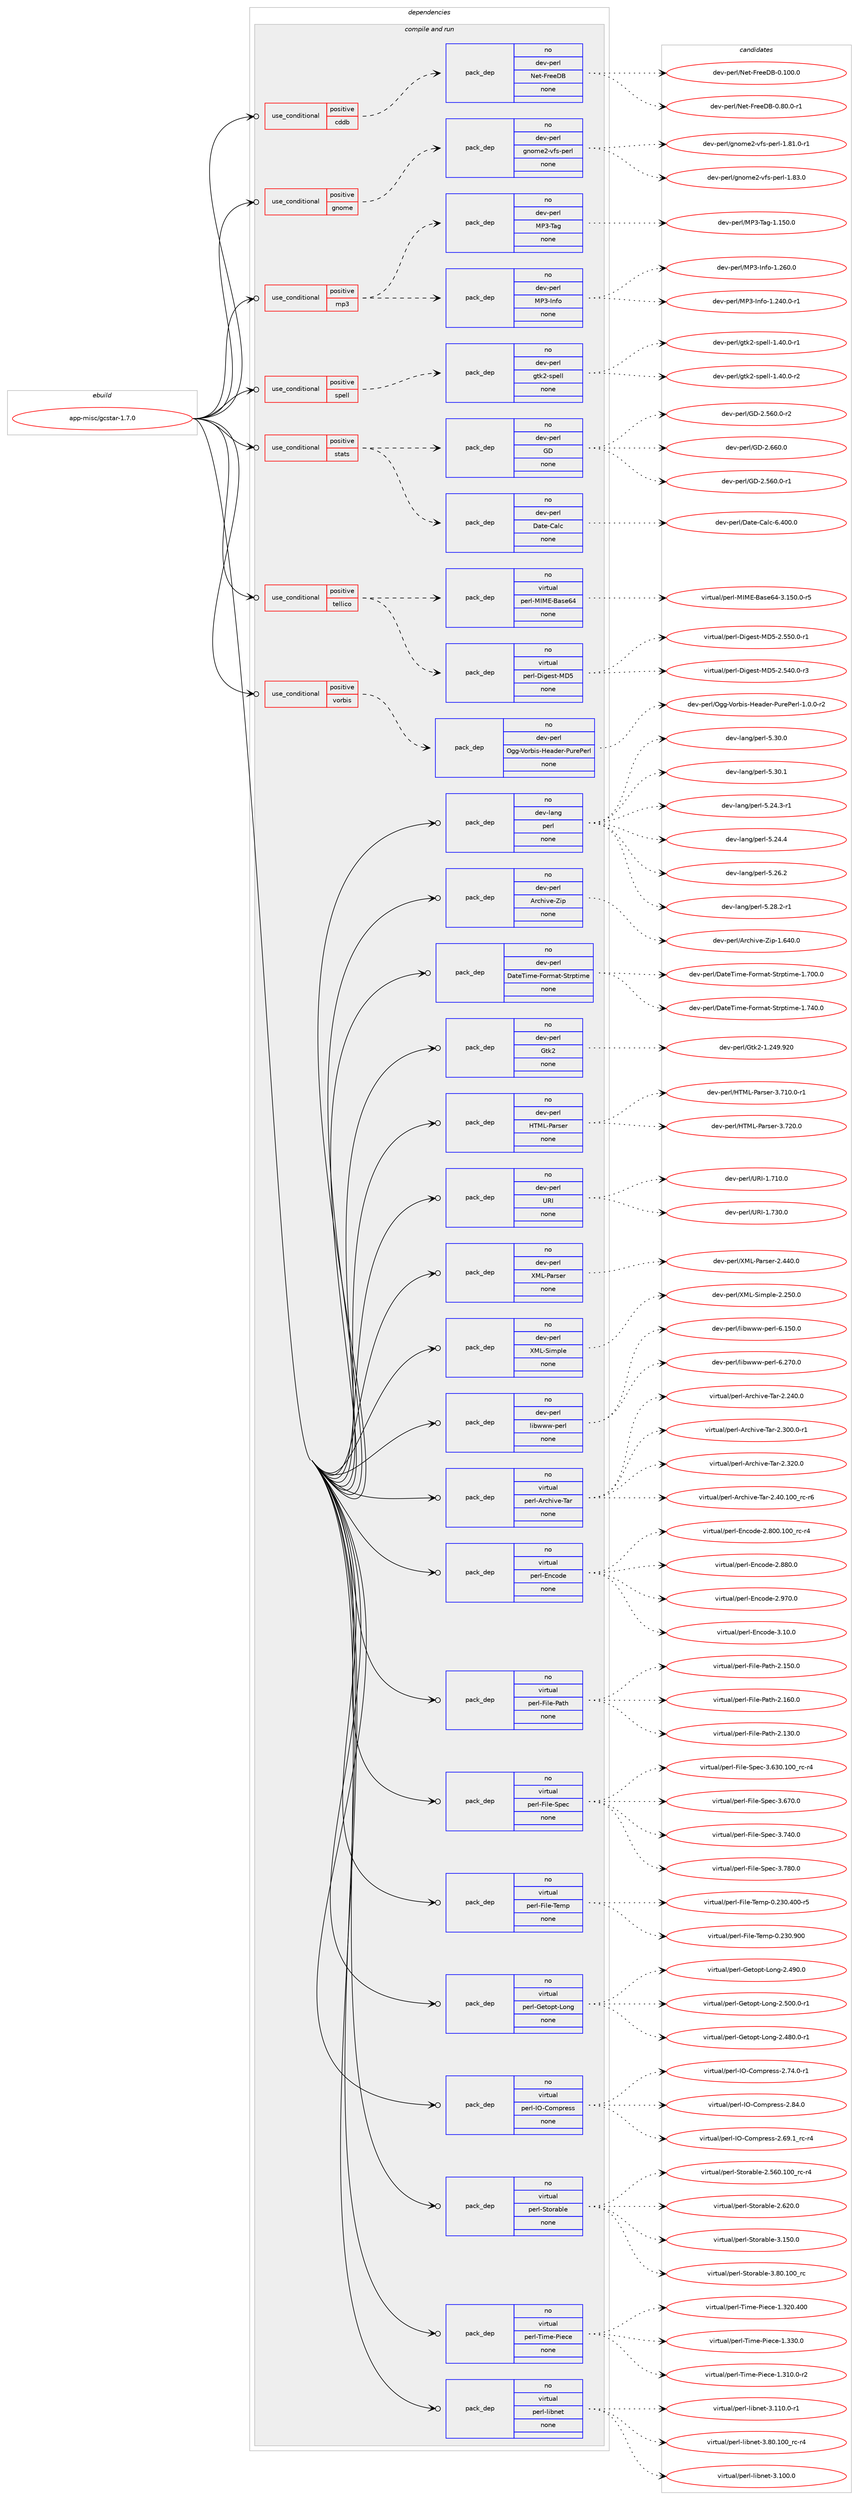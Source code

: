digraph prolog {

# *************
# Graph options
# *************

newrank=true;
concentrate=true;
compound=true;
graph [rankdir=LR,fontname=Helvetica,fontsize=10,ranksep=1.5];#, ranksep=2.5, nodesep=0.2];
edge  [arrowhead=vee];
node  [fontname=Helvetica,fontsize=10];

# **********
# The ebuild
# **********

subgraph cluster_leftcol {
color=gray;
rank=same;
label=<<i>ebuild</i>>;
id [label="app-misc/gcstar-1.7.0", color=red, width=4, href="../app-misc/gcstar-1.7.0.svg"];
}

# ****************
# The dependencies
# ****************

subgraph cluster_midcol {
color=gray;
label=<<i>dependencies</i>>;
subgraph cluster_compile {
fillcolor="#eeeeee";
style=filled;
label=<<i>compile</i>>;
}
subgraph cluster_compileandrun {
fillcolor="#eeeeee";
style=filled;
label=<<i>compile and run</i>>;
subgraph cond119023 {
dependency498446 [label=<<TABLE BORDER="0" CELLBORDER="1" CELLSPACING="0" CELLPADDING="4"><TR><TD ROWSPAN="3" CELLPADDING="10">use_conditional</TD></TR><TR><TD>positive</TD></TR><TR><TD>cddb</TD></TR></TABLE>>, shape=none, color=red];
subgraph pack370422 {
dependency498447 [label=<<TABLE BORDER="0" CELLBORDER="1" CELLSPACING="0" CELLPADDING="4" WIDTH="220"><TR><TD ROWSPAN="6" CELLPADDING="30">pack_dep</TD></TR><TR><TD WIDTH="110">no</TD></TR><TR><TD>dev-perl</TD></TR><TR><TD>Net-FreeDB</TD></TR><TR><TD>none</TD></TR><TR><TD></TD></TR></TABLE>>, shape=none, color=blue];
}
dependency498446:e -> dependency498447:w [weight=20,style="dashed",arrowhead="vee"];
}
id:e -> dependency498446:w [weight=20,style="solid",arrowhead="odotvee"];
subgraph cond119024 {
dependency498448 [label=<<TABLE BORDER="0" CELLBORDER="1" CELLSPACING="0" CELLPADDING="4"><TR><TD ROWSPAN="3" CELLPADDING="10">use_conditional</TD></TR><TR><TD>positive</TD></TR><TR><TD>gnome</TD></TR></TABLE>>, shape=none, color=red];
subgraph pack370423 {
dependency498449 [label=<<TABLE BORDER="0" CELLBORDER="1" CELLSPACING="0" CELLPADDING="4" WIDTH="220"><TR><TD ROWSPAN="6" CELLPADDING="30">pack_dep</TD></TR><TR><TD WIDTH="110">no</TD></TR><TR><TD>dev-perl</TD></TR><TR><TD>gnome2-vfs-perl</TD></TR><TR><TD>none</TD></TR><TR><TD></TD></TR></TABLE>>, shape=none, color=blue];
}
dependency498448:e -> dependency498449:w [weight=20,style="dashed",arrowhead="vee"];
}
id:e -> dependency498448:w [weight=20,style="solid",arrowhead="odotvee"];
subgraph cond119025 {
dependency498450 [label=<<TABLE BORDER="0" CELLBORDER="1" CELLSPACING="0" CELLPADDING="4"><TR><TD ROWSPAN="3" CELLPADDING="10">use_conditional</TD></TR><TR><TD>positive</TD></TR><TR><TD>mp3</TD></TR></TABLE>>, shape=none, color=red];
subgraph pack370424 {
dependency498451 [label=<<TABLE BORDER="0" CELLBORDER="1" CELLSPACING="0" CELLPADDING="4" WIDTH="220"><TR><TD ROWSPAN="6" CELLPADDING="30">pack_dep</TD></TR><TR><TD WIDTH="110">no</TD></TR><TR><TD>dev-perl</TD></TR><TR><TD>MP3-Info</TD></TR><TR><TD>none</TD></TR><TR><TD></TD></TR></TABLE>>, shape=none, color=blue];
}
dependency498450:e -> dependency498451:w [weight=20,style="dashed",arrowhead="vee"];
subgraph pack370425 {
dependency498452 [label=<<TABLE BORDER="0" CELLBORDER="1" CELLSPACING="0" CELLPADDING="4" WIDTH="220"><TR><TD ROWSPAN="6" CELLPADDING="30">pack_dep</TD></TR><TR><TD WIDTH="110">no</TD></TR><TR><TD>dev-perl</TD></TR><TR><TD>MP3-Tag</TD></TR><TR><TD>none</TD></TR><TR><TD></TD></TR></TABLE>>, shape=none, color=blue];
}
dependency498450:e -> dependency498452:w [weight=20,style="dashed",arrowhead="vee"];
}
id:e -> dependency498450:w [weight=20,style="solid",arrowhead="odotvee"];
subgraph cond119026 {
dependency498453 [label=<<TABLE BORDER="0" CELLBORDER="1" CELLSPACING="0" CELLPADDING="4"><TR><TD ROWSPAN="3" CELLPADDING="10">use_conditional</TD></TR><TR><TD>positive</TD></TR><TR><TD>spell</TD></TR></TABLE>>, shape=none, color=red];
subgraph pack370426 {
dependency498454 [label=<<TABLE BORDER="0" CELLBORDER="1" CELLSPACING="0" CELLPADDING="4" WIDTH="220"><TR><TD ROWSPAN="6" CELLPADDING="30">pack_dep</TD></TR><TR><TD WIDTH="110">no</TD></TR><TR><TD>dev-perl</TD></TR><TR><TD>gtk2-spell</TD></TR><TR><TD>none</TD></TR><TR><TD></TD></TR></TABLE>>, shape=none, color=blue];
}
dependency498453:e -> dependency498454:w [weight=20,style="dashed",arrowhead="vee"];
}
id:e -> dependency498453:w [weight=20,style="solid",arrowhead="odotvee"];
subgraph cond119027 {
dependency498455 [label=<<TABLE BORDER="0" CELLBORDER="1" CELLSPACING="0" CELLPADDING="4"><TR><TD ROWSPAN="3" CELLPADDING="10">use_conditional</TD></TR><TR><TD>positive</TD></TR><TR><TD>stats</TD></TR></TABLE>>, shape=none, color=red];
subgraph pack370427 {
dependency498456 [label=<<TABLE BORDER="0" CELLBORDER="1" CELLSPACING="0" CELLPADDING="4" WIDTH="220"><TR><TD ROWSPAN="6" CELLPADDING="30">pack_dep</TD></TR><TR><TD WIDTH="110">no</TD></TR><TR><TD>dev-perl</TD></TR><TR><TD>Date-Calc</TD></TR><TR><TD>none</TD></TR><TR><TD></TD></TR></TABLE>>, shape=none, color=blue];
}
dependency498455:e -> dependency498456:w [weight=20,style="dashed",arrowhead="vee"];
subgraph pack370428 {
dependency498457 [label=<<TABLE BORDER="0" CELLBORDER="1" CELLSPACING="0" CELLPADDING="4" WIDTH="220"><TR><TD ROWSPAN="6" CELLPADDING="30">pack_dep</TD></TR><TR><TD WIDTH="110">no</TD></TR><TR><TD>dev-perl</TD></TR><TR><TD>GD</TD></TR><TR><TD>none</TD></TR><TR><TD></TD></TR></TABLE>>, shape=none, color=blue];
}
dependency498455:e -> dependency498457:w [weight=20,style="dashed",arrowhead="vee"];
}
id:e -> dependency498455:w [weight=20,style="solid",arrowhead="odotvee"];
subgraph cond119028 {
dependency498458 [label=<<TABLE BORDER="0" CELLBORDER="1" CELLSPACING="0" CELLPADDING="4"><TR><TD ROWSPAN="3" CELLPADDING="10">use_conditional</TD></TR><TR><TD>positive</TD></TR><TR><TD>tellico</TD></TR></TABLE>>, shape=none, color=red];
subgraph pack370429 {
dependency498459 [label=<<TABLE BORDER="0" CELLBORDER="1" CELLSPACING="0" CELLPADDING="4" WIDTH="220"><TR><TD ROWSPAN="6" CELLPADDING="30">pack_dep</TD></TR><TR><TD WIDTH="110">no</TD></TR><TR><TD>virtual</TD></TR><TR><TD>perl-Digest-MD5</TD></TR><TR><TD>none</TD></TR><TR><TD></TD></TR></TABLE>>, shape=none, color=blue];
}
dependency498458:e -> dependency498459:w [weight=20,style="dashed",arrowhead="vee"];
subgraph pack370430 {
dependency498460 [label=<<TABLE BORDER="0" CELLBORDER="1" CELLSPACING="0" CELLPADDING="4" WIDTH="220"><TR><TD ROWSPAN="6" CELLPADDING="30">pack_dep</TD></TR><TR><TD WIDTH="110">no</TD></TR><TR><TD>virtual</TD></TR><TR><TD>perl-MIME-Base64</TD></TR><TR><TD>none</TD></TR><TR><TD></TD></TR></TABLE>>, shape=none, color=blue];
}
dependency498458:e -> dependency498460:w [weight=20,style="dashed",arrowhead="vee"];
}
id:e -> dependency498458:w [weight=20,style="solid",arrowhead="odotvee"];
subgraph cond119029 {
dependency498461 [label=<<TABLE BORDER="0" CELLBORDER="1" CELLSPACING="0" CELLPADDING="4"><TR><TD ROWSPAN="3" CELLPADDING="10">use_conditional</TD></TR><TR><TD>positive</TD></TR><TR><TD>vorbis</TD></TR></TABLE>>, shape=none, color=red];
subgraph pack370431 {
dependency498462 [label=<<TABLE BORDER="0" CELLBORDER="1" CELLSPACING="0" CELLPADDING="4" WIDTH="220"><TR><TD ROWSPAN="6" CELLPADDING="30">pack_dep</TD></TR><TR><TD WIDTH="110">no</TD></TR><TR><TD>dev-perl</TD></TR><TR><TD>Ogg-Vorbis-Header-PurePerl</TD></TR><TR><TD>none</TD></TR><TR><TD></TD></TR></TABLE>>, shape=none, color=blue];
}
dependency498461:e -> dependency498462:w [weight=20,style="dashed",arrowhead="vee"];
}
id:e -> dependency498461:w [weight=20,style="solid",arrowhead="odotvee"];
subgraph pack370432 {
dependency498463 [label=<<TABLE BORDER="0" CELLBORDER="1" CELLSPACING="0" CELLPADDING="4" WIDTH="220"><TR><TD ROWSPAN="6" CELLPADDING="30">pack_dep</TD></TR><TR><TD WIDTH="110">no</TD></TR><TR><TD>dev-lang</TD></TR><TR><TD>perl</TD></TR><TR><TD>none</TD></TR><TR><TD></TD></TR></TABLE>>, shape=none, color=blue];
}
id:e -> dependency498463:w [weight=20,style="solid",arrowhead="odotvee"];
subgraph pack370433 {
dependency498464 [label=<<TABLE BORDER="0" CELLBORDER="1" CELLSPACING="0" CELLPADDING="4" WIDTH="220"><TR><TD ROWSPAN="6" CELLPADDING="30">pack_dep</TD></TR><TR><TD WIDTH="110">no</TD></TR><TR><TD>dev-perl</TD></TR><TR><TD>Archive-Zip</TD></TR><TR><TD>none</TD></TR><TR><TD></TD></TR></TABLE>>, shape=none, color=blue];
}
id:e -> dependency498464:w [weight=20,style="solid",arrowhead="odotvee"];
subgraph pack370434 {
dependency498465 [label=<<TABLE BORDER="0" CELLBORDER="1" CELLSPACING="0" CELLPADDING="4" WIDTH="220"><TR><TD ROWSPAN="6" CELLPADDING="30">pack_dep</TD></TR><TR><TD WIDTH="110">no</TD></TR><TR><TD>dev-perl</TD></TR><TR><TD>DateTime-Format-Strptime</TD></TR><TR><TD>none</TD></TR><TR><TD></TD></TR></TABLE>>, shape=none, color=blue];
}
id:e -> dependency498465:w [weight=20,style="solid",arrowhead="odotvee"];
subgraph pack370435 {
dependency498466 [label=<<TABLE BORDER="0" CELLBORDER="1" CELLSPACING="0" CELLPADDING="4" WIDTH="220"><TR><TD ROWSPAN="6" CELLPADDING="30">pack_dep</TD></TR><TR><TD WIDTH="110">no</TD></TR><TR><TD>dev-perl</TD></TR><TR><TD>Gtk2</TD></TR><TR><TD>none</TD></TR><TR><TD></TD></TR></TABLE>>, shape=none, color=blue];
}
id:e -> dependency498466:w [weight=20,style="solid",arrowhead="odotvee"];
subgraph pack370436 {
dependency498467 [label=<<TABLE BORDER="0" CELLBORDER="1" CELLSPACING="0" CELLPADDING="4" WIDTH="220"><TR><TD ROWSPAN="6" CELLPADDING="30">pack_dep</TD></TR><TR><TD WIDTH="110">no</TD></TR><TR><TD>dev-perl</TD></TR><TR><TD>HTML-Parser</TD></TR><TR><TD>none</TD></TR><TR><TD></TD></TR></TABLE>>, shape=none, color=blue];
}
id:e -> dependency498467:w [weight=20,style="solid",arrowhead="odotvee"];
subgraph pack370437 {
dependency498468 [label=<<TABLE BORDER="0" CELLBORDER="1" CELLSPACING="0" CELLPADDING="4" WIDTH="220"><TR><TD ROWSPAN="6" CELLPADDING="30">pack_dep</TD></TR><TR><TD WIDTH="110">no</TD></TR><TR><TD>dev-perl</TD></TR><TR><TD>URI</TD></TR><TR><TD>none</TD></TR><TR><TD></TD></TR></TABLE>>, shape=none, color=blue];
}
id:e -> dependency498468:w [weight=20,style="solid",arrowhead="odotvee"];
subgraph pack370438 {
dependency498469 [label=<<TABLE BORDER="0" CELLBORDER="1" CELLSPACING="0" CELLPADDING="4" WIDTH="220"><TR><TD ROWSPAN="6" CELLPADDING="30">pack_dep</TD></TR><TR><TD WIDTH="110">no</TD></TR><TR><TD>dev-perl</TD></TR><TR><TD>XML-Parser</TD></TR><TR><TD>none</TD></TR><TR><TD></TD></TR></TABLE>>, shape=none, color=blue];
}
id:e -> dependency498469:w [weight=20,style="solid",arrowhead="odotvee"];
subgraph pack370439 {
dependency498470 [label=<<TABLE BORDER="0" CELLBORDER="1" CELLSPACING="0" CELLPADDING="4" WIDTH="220"><TR><TD ROWSPAN="6" CELLPADDING="30">pack_dep</TD></TR><TR><TD WIDTH="110">no</TD></TR><TR><TD>dev-perl</TD></TR><TR><TD>XML-Simple</TD></TR><TR><TD>none</TD></TR><TR><TD></TD></TR></TABLE>>, shape=none, color=blue];
}
id:e -> dependency498470:w [weight=20,style="solid",arrowhead="odotvee"];
subgraph pack370440 {
dependency498471 [label=<<TABLE BORDER="0" CELLBORDER="1" CELLSPACING="0" CELLPADDING="4" WIDTH="220"><TR><TD ROWSPAN="6" CELLPADDING="30">pack_dep</TD></TR><TR><TD WIDTH="110">no</TD></TR><TR><TD>dev-perl</TD></TR><TR><TD>libwww-perl</TD></TR><TR><TD>none</TD></TR><TR><TD></TD></TR></TABLE>>, shape=none, color=blue];
}
id:e -> dependency498471:w [weight=20,style="solid",arrowhead="odotvee"];
subgraph pack370441 {
dependency498472 [label=<<TABLE BORDER="0" CELLBORDER="1" CELLSPACING="0" CELLPADDING="4" WIDTH="220"><TR><TD ROWSPAN="6" CELLPADDING="30">pack_dep</TD></TR><TR><TD WIDTH="110">no</TD></TR><TR><TD>virtual</TD></TR><TR><TD>perl-Archive-Tar</TD></TR><TR><TD>none</TD></TR><TR><TD></TD></TR></TABLE>>, shape=none, color=blue];
}
id:e -> dependency498472:w [weight=20,style="solid",arrowhead="odotvee"];
subgraph pack370442 {
dependency498473 [label=<<TABLE BORDER="0" CELLBORDER="1" CELLSPACING="0" CELLPADDING="4" WIDTH="220"><TR><TD ROWSPAN="6" CELLPADDING="30">pack_dep</TD></TR><TR><TD WIDTH="110">no</TD></TR><TR><TD>virtual</TD></TR><TR><TD>perl-Encode</TD></TR><TR><TD>none</TD></TR><TR><TD></TD></TR></TABLE>>, shape=none, color=blue];
}
id:e -> dependency498473:w [weight=20,style="solid",arrowhead="odotvee"];
subgraph pack370443 {
dependency498474 [label=<<TABLE BORDER="0" CELLBORDER="1" CELLSPACING="0" CELLPADDING="4" WIDTH="220"><TR><TD ROWSPAN="6" CELLPADDING="30">pack_dep</TD></TR><TR><TD WIDTH="110">no</TD></TR><TR><TD>virtual</TD></TR><TR><TD>perl-File-Path</TD></TR><TR><TD>none</TD></TR><TR><TD></TD></TR></TABLE>>, shape=none, color=blue];
}
id:e -> dependency498474:w [weight=20,style="solid",arrowhead="odotvee"];
subgraph pack370444 {
dependency498475 [label=<<TABLE BORDER="0" CELLBORDER="1" CELLSPACING="0" CELLPADDING="4" WIDTH="220"><TR><TD ROWSPAN="6" CELLPADDING="30">pack_dep</TD></TR><TR><TD WIDTH="110">no</TD></TR><TR><TD>virtual</TD></TR><TR><TD>perl-File-Spec</TD></TR><TR><TD>none</TD></TR><TR><TD></TD></TR></TABLE>>, shape=none, color=blue];
}
id:e -> dependency498475:w [weight=20,style="solid",arrowhead="odotvee"];
subgraph pack370445 {
dependency498476 [label=<<TABLE BORDER="0" CELLBORDER="1" CELLSPACING="0" CELLPADDING="4" WIDTH="220"><TR><TD ROWSPAN="6" CELLPADDING="30">pack_dep</TD></TR><TR><TD WIDTH="110">no</TD></TR><TR><TD>virtual</TD></TR><TR><TD>perl-File-Temp</TD></TR><TR><TD>none</TD></TR><TR><TD></TD></TR></TABLE>>, shape=none, color=blue];
}
id:e -> dependency498476:w [weight=20,style="solid",arrowhead="odotvee"];
subgraph pack370446 {
dependency498477 [label=<<TABLE BORDER="0" CELLBORDER="1" CELLSPACING="0" CELLPADDING="4" WIDTH="220"><TR><TD ROWSPAN="6" CELLPADDING="30">pack_dep</TD></TR><TR><TD WIDTH="110">no</TD></TR><TR><TD>virtual</TD></TR><TR><TD>perl-Getopt-Long</TD></TR><TR><TD>none</TD></TR><TR><TD></TD></TR></TABLE>>, shape=none, color=blue];
}
id:e -> dependency498477:w [weight=20,style="solid",arrowhead="odotvee"];
subgraph pack370447 {
dependency498478 [label=<<TABLE BORDER="0" CELLBORDER="1" CELLSPACING="0" CELLPADDING="4" WIDTH="220"><TR><TD ROWSPAN="6" CELLPADDING="30">pack_dep</TD></TR><TR><TD WIDTH="110">no</TD></TR><TR><TD>virtual</TD></TR><TR><TD>perl-IO-Compress</TD></TR><TR><TD>none</TD></TR><TR><TD></TD></TR></TABLE>>, shape=none, color=blue];
}
id:e -> dependency498478:w [weight=20,style="solid",arrowhead="odotvee"];
subgraph pack370448 {
dependency498479 [label=<<TABLE BORDER="0" CELLBORDER="1" CELLSPACING="0" CELLPADDING="4" WIDTH="220"><TR><TD ROWSPAN="6" CELLPADDING="30">pack_dep</TD></TR><TR><TD WIDTH="110">no</TD></TR><TR><TD>virtual</TD></TR><TR><TD>perl-Storable</TD></TR><TR><TD>none</TD></TR><TR><TD></TD></TR></TABLE>>, shape=none, color=blue];
}
id:e -> dependency498479:w [weight=20,style="solid",arrowhead="odotvee"];
subgraph pack370449 {
dependency498480 [label=<<TABLE BORDER="0" CELLBORDER="1" CELLSPACING="0" CELLPADDING="4" WIDTH="220"><TR><TD ROWSPAN="6" CELLPADDING="30">pack_dep</TD></TR><TR><TD WIDTH="110">no</TD></TR><TR><TD>virtual</TD></TR><TR><TD>perl-Time-Piece</TD></TR><TR><TD>none</TD></TR><TR><TD></TD></TR></TABLE>>, shape=none, color=blue];
}
id:e -> dependency498480:w [weight=20,style="solid",arrowhead="odotvee"];
subgraph pack370450 {
dependency498481 [label=<<TABLE BORDER="0" CELLBORDER="1" CELLSPACING="0" CELLPADDING="4" WIDTH="220"><TR><TD ROWSPAN="6" CELLPADDING="30">pack_dep</TD></TR><TR><TD WIDTH="110">no</TD></TR><TR><TD>virtual</TD></TR><TR><TD>perl-libnet</TD></TR><TR><TD>none</TD></TR><TR><TD></TD></TR></TABLE>>, shape=none, color=blue];
}
id:e -> dependency498481:w [weight=20,style="solid",arrowhead="odotvee"];
}
subgraph cluster_run {
fillcolor="#eeeeee";
style=filled;
label=<<i>run</i>>;
}
}

# **************
# The candidates
# **************

subgraph cluster_choices {
rank=same;
color=gray;
label=<<i>candidates</i>>;

subgraph choice370422 {
color=black;
nodesep=1;
choice100101118451121011141084778101116457011410110168664548464948484648 [label="dev-perl/Net-FreeDB-0.100.0", color=red, width=4,href="../dev-perl/Net-FreeDB-0.100.0.svg"];
choice10010111845112101114108477810111645701141011016866454846564846484511449 [label="dev-perl/Net-FreeDB-0.80.0-r1", color=red, width=4,href="../dev-perl/Net-FreeDB-0.80.0-r1.svg"];
dependency498447:e -> choice100101118451121011141084778101116457011410110168664548464948484648:w [style=dotted,weight="100"];
dependency498447:e -> choice10010111845112101114108477810111645701141011016866454846564846484511449:w [style=dotted,weight="100"];
}
subgraph choice370423 {
color=black;
nodesep=1;
choice1001011184511210111410847103110111109101504511810211545112101114108454946564946484511449 [label="dev-perl/gnome2-vfs-perl-1.81.0-r1", color=red, width=4,href="../dev-perl/gnome2-vfs-perl-1.81.0-r1.svg"];
choice100101118451121011141084710311011110910150451181021154511210111410845494656514648 [label="dev-perl/gnome2-vfs-perl-1.83.0", color=red, width=4,href="../dev-perl/gnome2-vfs-perl-1.83.0.svg"];
dependency498449:e -> choice1001011184511210111410847103110111109101504511810211545112101114108454946564946484511449:w [style=dotted,weight="100"];
dependency498449:e -> choice100101118451121011141084710311011110910150451181021154511210111410845494656514648:w [style=dotted,weight="100"];
}
subgraph choice370424 {
color=black;
nodesep=1;
choice1001011184511210111410847778051457311010211145494650524846484511449 [label="dev-perl/MP3-Info-1.240.0-r1", color=red, width=4,href="../dev-perl/MP3-Info-1.240.0-r1.svg"];
choice100101118451121011141084777805145731101021114549465054484648 [label="dev-perl/MP3-Info-1.260.0", color=red, width=4,href="../dev-perl/MP3-Info-1.260.0.svg"];
dependency498451:e -> choice1001011184511210111410847778051457311010211145494650524846484511449:w [style=dotted,weight="100"];
dependency498451:e -> choice100101118451121011141084777805145731101021114549465054484648:w [style=dotted,weight="100"];
}
subgraph choice370425 {
color=black;
nodesep=1;
choice10010111845112101114108477780514584971034549464953484648 [label="dev-perl/MP3-Tag-1.150.0", color=red, width=4,href="../dev-perl/MP3-Tag-1.150.0.svg"];
dependency498452:e -> choice10010111845112101114108477780514584971034549464953484648:w [style=dotted,weight="100"];
}
subgraph choice370426 {
color=black;
nodesep=1;
choice10010111845112101114108471031161075045115112101108108454946524846484511449 [label="dev-perl/gtk2-spell-1.40.0-r1", color=red, width=4,href="../dev-perl/gtk2-spell-1.40.0-r1.svg"];
choice10010111845112101114108471031161075045115112101108108454946524846484511450 [label="dev-perl/gtk2-spell-1.40.0-r2", color=red, width=4,href="../dev-perl/gtk2-spell-1.40.0-r2.svg"];
dependency498454:e -> choice10010111845112101114108471031161075045115112101108108454946524846484511449:w [style=dotted,weight="100"];
dependency498454:e -> choice10010111845112101114108471031161075045115112101108108454946524846484511450:w [style=dotted,weight="100"];
}
subgraph choice370427 {
color=black;
nodesep=1;
choice10010111845112101114108476897116101456797108994554465248484648 [label="dev-perl/Date-Calc-6.400.0", color=red, width=4,href="../dev-perl/Date-Calc-6.400.0.svg"];
dependency498456:e -> choice10010111845112101114108476897116101456797108994554465248484648:w [style=dotted,weight="100"];
}
subgraph choice370428 {
color=black;
nodesep=1;
choice1001011184511210111410847716845504653544846484511449 [label="dev-perl/GD-2.560.0-r1", color=red, width=4,href="../dev-perl/GD-2.560.0-r1.svg"];
choice1001011184511210111410847716845504653544846484511450 [label="dev-perl/GD-2.560.0-r2", color=red, width=4,href="../dev-perl/GD-2.560.0-r2.svg"];
choice100101118451121011141084771684550465454484648 [label="dev-perl/GD-2.660.0", color=red, width=4,href="../dev-perl/GD-2.660.0.svg"];
dependency498457:e -> choice1001011184511210111410847716845504653544846484511449:w [style=dotted,weight="100"];
dependency498457:e -> choice1001011184511210111410847716845504653544846484511450:w [style=dotted,weight="100"];
dependency498457:e -> choice100101118451121011141084771684550465454484648:w [style=dotted,weight="100"];
}
subgraph choice370429 {
color=black;
nodesep=1;
choice118105114116117971084711210111410845681051031011151164577685345504653524846484511451 [label="virtual/perl-Digest-MD5-2.540.0-r3", color=red, width=4,href="../virtual/perl-Digest-MD5-2.540.0-r3.svg"];
choice118105114116117971084711210111410845681051031011151164577685345504653534846484511449 [label="virtual/perl-Digest-MD5-2.550.0-r1", color=red, width=4,href="../virtual/perl-Digest-MD5-2.550.0-r1.svg"];
dependency498459:e -> choice118105114116117971084711210111410845681051031011151164577685345504653524846484511451:w [style=dotted,weight="100"];
dependency498459:e -> choice118105114116117971084711210111410845681051031011151164577685345504653534846484511449:w [style=dotted,weight="100"];
}
subgraph choice370430 {
color=black;
nodesep=1;
choice11810511411611797108471121011141084577737769456697115101545245514649534846484511453 [label="virtual/perl-MIME-Base64-3.150.0-r5", color=red, width=4,href="../virtual/perl-MIME-Base64-3.150.0-r5.svg"];
dependency498460:e -> choice11810511411611797108471121011141084577737769456697115101545245514649534846484511453:w [style=dotted,weight="100"];
}
subgraph choice370431 {
color=black;
nodesep=1;
choice1001011184511210111410847791031034586111114981051154572101971001011144580117114101801011141084549464846484511450 [label="dev-perl/Ogg-Vorbis-Header-PurePerl-1.0.0-r2", color=red, width=4,href="../dev-perl/Ogg-Vorbis-Header-PurePerl-1.0.0-r2.svg"];
dependency498462:e -> choice1001011184511210111410847791031034586111114981051154572101971001011144580117114101801011141084549464846484511450:w [style=dotted,weight="100"];
}
subgraph choice370432 {
color=black;
nodesep=1;
choice100101118451089711010347112101114108455346505246514511449 [label="dev-lang/perl-5.24.3-r1", color=red, width=4,href="../dev-lang/perl-5.24.3-r1.svg"];
choice10010111845108971101034711210111410845534650524652 [label="dev-lang/perl-5.24.4", color=red, width=4,href="../dev-lang/perl-5.24.4.svg"];
choice10010111845108971101034711210111410845534650544650 [label="dev-lang/perl-5.26.2", color=red, width=4,href="../dev-lang/perl-5.26.2.svg"];
choice100101118451089711010347112101114108455346505646504511449 [label="dev-lang/perl-5.28.2-r1", color=red, width=4,href="../dev-lang/perl-5.28.2-r1.svg"];
choice10010111845108971101034711210111410845534651484648 [label="dev-lang/perl-5.30.0", color=red, width=4,href="../dev-lang/perl-5.30.0.svg"];
choice10010111845108971101034711210111410845534651484649 [label="dev-lang/perl-5.30.1", color=red, width=4,href="../dev-lang/perl-5.30.1.svg"];
dependency498463:e -> choice100101118451089711010347112101114108455346505246514511449:w [style=dotted,weight="100"];
dependency498463:e -> choice10010111845108971101034711210111410845534650524652:w [style=dotted,weight="100"];
dependency498463:e -> choice10010111845108971101034711210111410845534650544650:w [style=dotted,weight="100"];
dependency498463:e -> choice100101118451089711010347112101114108455346505646504511449:w [style=dotted,weight="100"];
dependency498463:e -> choice10010111845108971101034711210111410845534651484648:w [style=dotted,weight="100"];
dependency498463:e -> choice10010111845108971101034711210111410845534651484649:w [style=dotted,weight="100"];
}
subgraph choice370433 {
color=black;
nodesep=1;
choice1001011184511210111410847651149910410511810145901051124549465452484648 [label="dev-perl/Archive-Zip-1.640.0", color=red, width=4,href="../dev-perl/Archive-Zip-1.640.0.svg"];
dependency498464:e -> choice1001011184511210111410847651149910410511810145901051124549465452484648:w [style=dotted,weight="100"];
}
subgraph choice370434 {
color=black;
nodesep=1;
choice100101118451121011141084768971161018410510910145701111141099711645831161141121161051091014549465548484648 [label="dev-perl/DateTime-Format-Strptime-1.700.0", color=red, width=4,href="../dev-perl/DateTime-Format-Strptime-1.700.0.svg"];
choice100101118451121011141084768971161018410510910145701111141099711645831161141121161051091014549465552484648 [label="dev-perl/DateTime-Format-Strptime-1.740.0", color=red, width=4,href="../dev-perl/DateTime-Format-Strptime-1.740.0.svg"];
dependency498465:e -> choice100101118451121011141084768971161018410510910145701111141099711645831161141121161051091014549465548484648:w [style=dotted,weight="100"];
dependency498465:e -> choice100101118451121011141084768971161018410510910145701111141099711645831161141121161051091014549465552484648:w [style=dotted,weight="100"];
}
subgraph choice370435 {
color=black;
nodesep=1;
choice1001011184511210111410847711161075045494650525746575048 [label="dev-perl/Gtk2-1.249.920", color=red, width=4,href="../dev-perl/Gtk2-1.249.920.svg"];
dependency498466:e -> choice1001011184511210111410847711161075045494650525746575048:w [style=dotted,weight="100"];
}
subgraph choice370436 {
color=black;
nodesep=1;
choice10010111845112101114108477284777645809711411510111445514655494846484511449 [label="dev-perl/HTML-Parser-3.710.0-r1", color=red, width=4,href="../dev-perl/HTML-Parser-3.710.0-r1.svg"];
choice1001011184511210111410847728477764580971141151011144551465550484648 [label="dev-perl/HTML-Parser-3.720.0", color=red, width=4,href="../dev-perl/HTML-Parser-3.720.0.svg"];
dependency498467:e -> choice10010111845112101114108477284777645809711411510111445514655494846484511449:w [style=dotted,weight="100"];
dependency498467:e -> choice1001011184511210111410847728477764580971141151011144551465550484648:w [style=dotted,weight="100"];
}
subgraph choice370437 {
color=black;
nodesep=1;
choice10010111845112101114108478582734549465549484648 [label="dev-perl/URI-1.710.0", color=red, width=4,href="../dev-perl/URI-1.710.0.svg"];
choice10010111845112101114108478582734549465551484648 [label="dev-perl/URI-1.730.0", color=red, width=4,href="../dev-perl/URI-1.730.0.svg"];
dependency498468:e -> choice10010111845112101114108478582734549465549484648:w [style=dotted,weight="100"];
dependency498468:e -> choice10010111845112101114108478582734549465551484648:w [style=dotted,weight="100"];
}
subgraph choice370438 {
color=black;
nodesep=1;
choice10010111845112101114108478877764580971141151011144550465252484648 [label="dev-perl/XML-Parser-2.440.0", color=red, width=4,href="../dev-perl/XML-Parser-2.440.0.svg"];
dependency498469:e -> choice10010111845112101114108478877764580971141151011144550465252484648:w [style=dotted,weight="100"];
}
subgraph choice370439 {
color=black;
nodesep=1;
choice100101118451121011141084788777645831051091121081014550465053484648 [label="dev-perl/XML-Simple-2.250.0", color=red, width=4,href="../dev-perl/XML-Simple-2.250.0.svg"];
dependency498470:e -> choice100101118451121011141084788777645831051091121081014550465053484648:w [style=dotted,weight="100"];
}
subgraph choice370440 {
color=black;
nodesep=1;
choice100101118451121011141084710810598119119119451121011141084554464953484648 [label="dev-perl/libwww-perl-6.150.0", color=red, width=4,href="../dev-perl/libwww-perl-6.150.0.svg"];
choice100101118451121011141084710810598119119119451121011141084554465055484648 [label="dev-perl/libwww-perl-6.270.0", color=red, width=4,href="../dev-perl/libwww-perl-6.270.0.svg"];
dependency498471:e -> choice100101118451121011141084710810598119119119451121011141084554464953484648:w [style=dotted,weight="100"];
dependency498471:e -> choice100101118451121011141084710810598119119119451121011141084554465055484648:w [style=dotted,weight="100"];
}
subgraph choice370441 {
color=black;
nodesep=1;
choice11810511411611797108471121011141084565114991041051181014584971144550465052484648 [label="virtual/perl-Archive-Tar-2.240.0", color=red, width=4,href="../virtual/perl-Archive-Tar-2.240.0.svg"];
choice118105114116117971084711210111410845651149910410511810145849711445504651484846484511449 [label="virtual/perl-Archive-Tar-2.300.0-r1", color=red, width=4,href="../virtual/perl-Archive-Tar-2.300.0-r1.svg"];
choice11810511411611797108471121011141084565114991041051181014584971144550465150484648 [label="virtual/perl-Archive-Tar-2.320.0", color=red, width=4,href="../virtual/perl-Archive-Tar-2.320.0.svg"];
choice118105114116117971084711210111410845651149910410511810145849711445504652484649484895114994511454 [label="virtual/perl-Archive-Tar-2.40.100_rc-r6", color=red, width=4,href="../virtual/perl-Archive-Tar-2.40.100_rc-r6.svg"];
dependency498472:e -> choice11810511411611797108471121011141084565114991041051181014584971144550465052484648:w [style=dotted,weight="100"];
dependency498472:e -> choice118105114116117971084711210111410845651149910410511810145849711445504651484846484511449:w [style=dotted,weight="100"];
dependency498472:e -> choice11810511411611797108471121011141084565114991041051181014584971144550465150484648:w [style=dotted,weight="100"];
dependency498472:e -> choice118105114116117971084711210111410845651149910410511810145849711445504652484649484895114994511454:w [style=dotted,weight="100"];
}
subgraph choice370442 {
color=black;
nodesep=1;
choice11810511411611797108471121011141084569110991111001014550465648484649484895114994511452 [label="virtual/perl-Encode-2.800.100_rc-r4", color=red, width=4,href="../virtual/perl-Encode-2.800.100_rc-r4.svg"];
choice11810511411611797108471121011141084569110991111001014550465656484648 [label="virtual/perl-Encode-2.880.0", color=red, width=4,href="../virtual/perl-Encode-2.880.0.svg"];
choice11810511411611797108471121011141084569110991111001014550465755484648 [label="virtual/perl-Encode-2.970.0", color=red, width=4,href="../virtual/perl-Encode-2.970.0.svg"];
choice118105114116117971084711210111410845691109911110010145514649484648 [label="virtual/perl-Encode-3.10.0", color=red, width=4,href="../virtual/perl-Encode-3.10.0.svg"];
dependency498473:e -> choice11810511411611797108471121011141084569110991111001014550465648484649484895114994511452:w [style=dotted,weight="100"];
dependency498473:e -> choice11810511411611797108471121011141084569110991111001014550465656484648:w [style=dotted,weight="100"];
dependency498473:e -> choice11810511411611797108471121011141084569110991111001014550465755484648:w [style=dotted,weight="100"];
dependency498473:e -> choice118105114116117971084711210111410845691109911110010145514649484648:w [style=dotted,weight="100"];
}
subgraph choice370443 {
color=black;
nodesep=1;
choice118105114116117971084711210111410845701051081014580971161044550464951484648 [label="virtual/perl-File-Path-2.130.0", color=red, width=4,href="../virtual/perl-File-Path-2.130.0.svg"];
choice118105114116117971084711210111410845701051081014580971161044550464953484648 [label="virtual/perl-File-Path-2.150.0", color=red, width=4,href="../virtual/perl-File-Path-2.150.0.svg"];
choice118105114116117971084711210111410845701051081014580971161044550464954484648 [label="virtual/perl-File-Path-2.160.0", color=red, width=4,href="../virtual/perl-File-Path-2.160.0.svg"];
dependency498474:e -> choice118105114116117971084711210111410845701051081014580971161044550464951484648:w [style=dotted,weight="100"];
dependency498474:e -> choice118105114116117971084711210111410845701051081014580971161044550464953484648:w [style=dotted,weight="100"];
dependency498474:e -> choice118105114116117971084711210111410845701051081014580971161044550464954484648:w [style=dotted,weight="100"];
}
subgraph choice370444 {
color=black;
nodesep=1;
choice118105114116117971084711210111410845701051081014583112101994551465451484649484895114994511452 [label="virtual/perl-File-Spec-3.630.100_rc-r4", color=red, width=4,href="../virtual/perl-File-Spec-3.630.100_rc-r4.svg"];
choice118105114116117971084711210111410845701051081014583112101994551465455484648 [label="virtual/perl-File-Spec-3.670.0", color=red, width=4,href="../virtual/perl-File-Spec-3.670.0.svg"];
choice118105114116117971084711210111410845701051081014583112101994551465552484648 [label="virtual/perl-File-Spec-3.740.0", color=red, width=4,href="../virtual/perl-File-Spec-3.740.0.svg"];
choice118105114116117971084711210111410845701051081014583112101994551465556484648 [label="virtual/perl-File-Spec-3.780.0", color=red, width=4,href="../virtual/perl-File-Spec-3.780.0.svg"];
dependency498475:e -> choice118105114116117971084711210111410845701051081014583112101994551465451484649484895114994511452:w [style=dotted,weight="100"];
dependency498475:e -> choice118105114116117971084711210111410845701051081014583112101994551465455484648:w [style=dotted,weight="100"];
dependency498475:e -> choice118105114116117971084711210111410845701051081014583112101994551465552484648:w [style=dotted,weight="100"];
dependency498475:e -> choice118105114116117971084711210111410845701051081014583112101994551465556484648:w [style=dotted,weight="100"];
}
subgraph choice370445 {
color=black;
nodesep=1;
choice118105114116117971084711210111410845701051081014584101109112454846505148465248484511453 [label="virtual/perl-File-Temp-0.230.400-r5", color=red, width=4,href="../virtual/perl-File-Temp-0.230.400-r5.svg"];
choice11810511411611797108471121011141084570105108101458410110911245484650514846574848 [label="virtual/perl-File-Temp-0.230.900", color=red, width=4,href="../virtual/perl-File-Temp-0.230.900.svg"];
dependency498476:e -> choice118105114116117971084711210111410845701051081014584101109112454846505148465248484511453:w [style=dotted,weight="100"];
dependency498476:e -> choice11810511411611797108471121011141084570105108101458410110911245484650514846574848:w [style=dotted,weight="100"];
}
subgraph choice370446 {
color=black;
nodesep=1;
choice11810511411611797108471121011141084571101116111112116457611111010345504652564846484511449 [label="virtual/perl-Getopt-Long-2.480.0-r1", color=red, width=4,href="../virtual/perl-Getopt-Long-2.480.0-r1.svg"];
choice1181051141161179710847112101114108457110111611111211645761111101034550465257484648 [label="virtual/perl-Getopt-Long-2.490.0", color=red, width=4,href="../virtual/perl-Getopt-Long-2.490.0.svg"];
choice11810511411611797108471121011141084571101116111112116457611111010345504653484846484511449 [label="virtual/perl-Getopt-Long-2.500.0-r1", color=red, width=4,href="../virtual/perl-Getopt-Long-2.500.0-r1.svg"];
dependency498477:e -> choice11810511411611797108471121011141084571101116111112116457611111010345504652564846484511449:w [style=dotted,weight="100"];
dependency498477:e -> choice1181051141161179710847112101114108457110111611111211645761111101034550465257484648:w [style=dotted,weight="100"];
dependency498477:e -> choice11810511411611797108471121011141084571101116111112116457611111010345504653484846484511449:w [style=dotted,weight="100"];
}
subgraph choice370447 {
color=black;
nodesep=1;
choice118105114116117971084711210111410845737945671111091121141011151154550465457464995114994511452 [label="virtual/perl-IO-Compress-2.69.1_rc-r4", color=red, width=4,href="../virtual/perl-IO-Compress-2.69.1_rc-r4.svg"];
choice11810511411611797108471121011141084573794567111109112114101115115455046555246484511449 [label="virtual/perl-IO-Compress-2.74.0-r1", color=red, width=4,href="../virtual/perl-IO-Compress-2.74.0-r1.svg"];
choice1181051141161179710847112101114108457379456711110911211410111511545504656524648 [label="virtual/perl-IO-Compress-2.84.0", color=red, width=4,href="../virtual/perl-IO-Compress-2.84.0.svg"];
dependency498478:e -> choice118105114116117971084711210111410845737945671111091121141011151154550465457464995114994511452:w [style=dotted,weight="100"];
dependency498478:e -> choice11810511411611797108471121011141084573794567111109112114101115115455046555246484511449:w [style=dotted,weight="100"];
dependency498478:e -> choice1181051141161179710847112101114108457379456711110911211410111511545504656524648:w [style=dotted,weight="100"];
}
subgraph choice370448 {
color=black;
nodesep=1;
choice1181051141161179710847112101114108458311611111497981081014550465354484649484895114994511452 [label="virtual/perl-Storable-2.560.100_rc-r4", color=red, width=4,href="../virtual/perl-Storable-2.560.100_rc-r4.svg"];
choice1181051141161179710847112101114108458311611111497981081014550465450484648 [label="virtual/perl-Storable-2.620.0", color=red, width=4,href="../virtual/perl-Storable-2.620.0.svg"];
choice1181051141161179710847112101114108458311611111497981081014551464953484648 [label="virtual/perl-Storable-3.150.0", color=red, width=4,href="../virtual/perl-Storable-3.150.0.svg"];
choice1181051141161179710847112101114108458311611111497981081014551465648464948489511499 [label="virtual/perl-Storable-3.80.100_rc", color=red, width=4,href="../virtual/perl-Storable-3.80.100_rc.svg"];
dependency498479:e -> choice1181051141161179710847112101114108458311611111497981081014550465354484649484895114994511452:w [style=dotted,weight="100"];
dependency498479:e -> choice1181051141161179710847112101114108458311611111497981081014550465450484648:w [style=dotted,weight="100"];
dependency498479:e -> choice1181051141161179710847112101114108458311611111497981081014551464953484648:w [style=dotted,weight="100"];
dependency498479:e -> choice1181051141161179710847112101114108458311611111497981081014551465648464948489511499:w [style=dotted,weight="100"];
}
subgraph choice370449 {
color=black;
nodesep=1;
choice1181051141161179710847112101114108458410510910145801051019910145494651494846484511450 [label="virtual/perl-Time-Piece-1.310.0-r2", color=red, width=4,href="../virtual/perl-Time-Piece-1.310.0-r2.svg"];
choice1181051141161179710847112101114108458410510910145801051019910145494651504846524848 [label="virtual/perl-Time-Piece-1.320.400", color=red, width=4,href="../virtual/perl-Time-Piece-1.320.400.svg"];
choice118105114116117971084711210111410845841051091014580105101991014549465151484648 [label="virtual/perl-Time-Piece-1.330.0", color=red, width=4,href="../virtual/perl-Time-Piece-1.330.0.svg"];
dependency498480:e -> choice1181051141161179710847112101114108458410510910145801051019910145494651494846484511450:w [style=dotted,weight="100"];
dependency498480:e -> choice1181051141161179710847112101114108458410510910145801051019910145494651504846524848:w [style=dotted,weight="100"];
dependency498480:e -> choice118105114116117971084711210111410845841051091014580105101991014549465151484648:w [style=dotted,weight="100"];
}
subgraph choice370450 {
color=black;
nodesep=1;
choice118105114116117971084711210111410845108105981101011164551464948484648 [label="virtual/perl-libnet-3.100.0", color=red, width=4,href="../virtual/perl-libnet-3.100.0.svg"];
choice1181051141161179710847112101114108451081059811010111645514649494846484511449 [label="virtual/perl-libnet-3.110.0-r1", color=red, width=4,href="../virtual/perl-libnet-3.110.0-r1.svg"];
choice1181051141161179710847112101114108451081059811010111645514656484649484895114994511452 [label="virtual/perl-libnet-3.80.100_rc-r4", color=red, width=4,href="../virtual/perl-libnet-3.80.100_rc-r4.svg"];
dependency498481:e -> choice118105114116117971084711210111410845108105981101011164551464948484648:w [style=dotted,weight="100"];
dependency498481:e -> choice1181051141161179710847112101114108451081059811010111645514649494846484511449:w [style=dotted,weight="100"];
dependency498481:e -> choice1181051141161179710847112101114108451081059811010111645514656484649484895114994511452:w [style=dotted,weight="100"];
}
}

}

